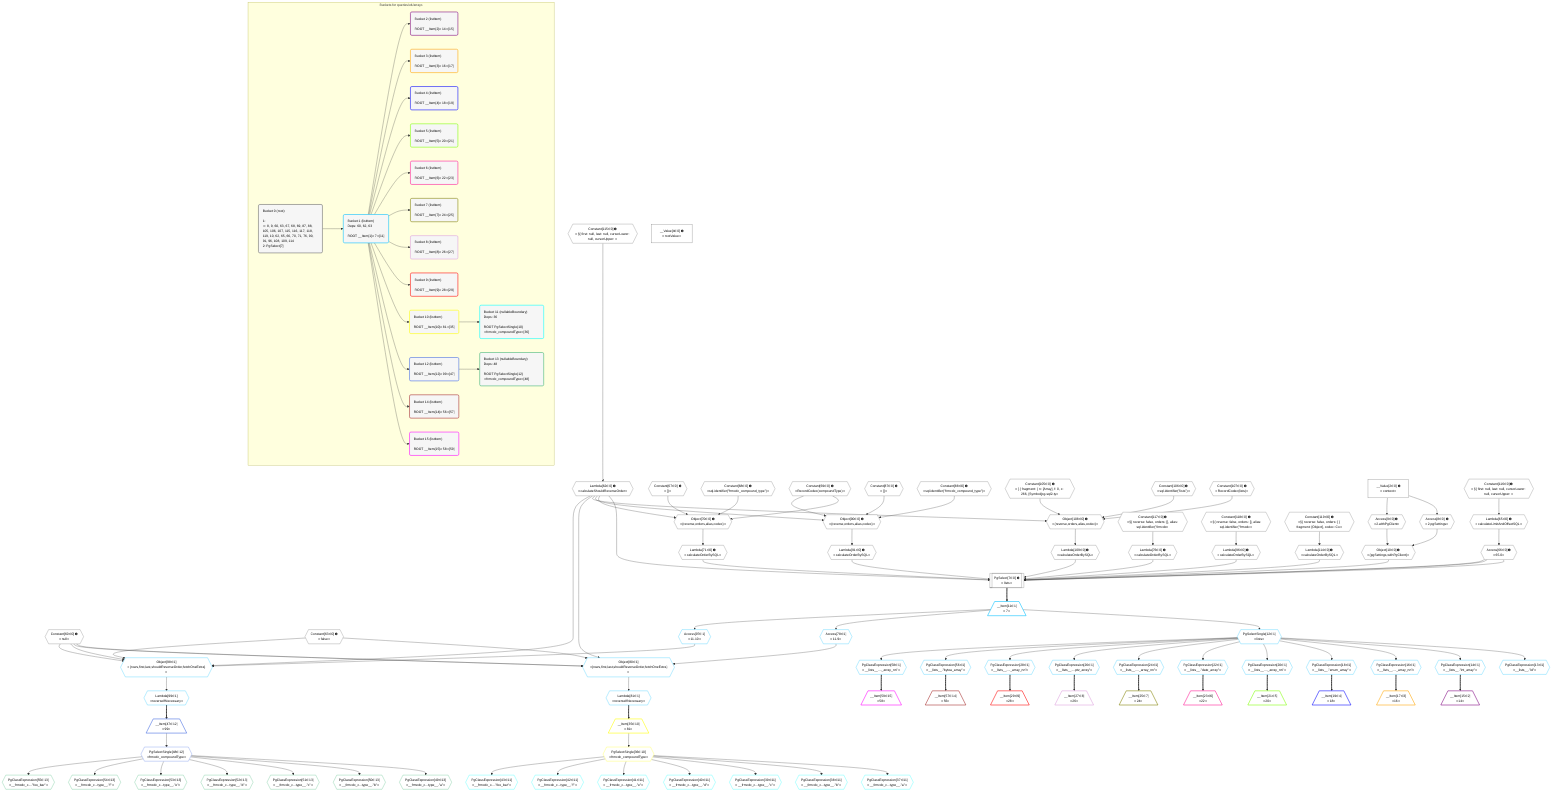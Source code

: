 %%{init: {'themeVariables': { 'fontSize': '12px'}}}%%
graph TD
    classDef path fill:#eee,stroke:#000,color:#000
    classDef plan fill:#fff,stroke-width:1px,color:#000
    classDef itemplan fill:#fff,stroke-width:2px,color:#000
    classDef unbatchedplan fill:#dff,stroke-width:1px,color:#000
    classDef sideeffectplan fill:#fcc,stroke-width:2px,color:#000
    classDef bucket fill:#f6f6f6,color:#000,stroke-width:2px,text-align:left


    %% plan dependencies
    PgSelect7[["PgSelect[7∈0] ➊<br />ᐸlistsᐳ"]]:::plan
    Object10{{"Object[10∈0] ➊<br />ᐸ{pgSettings,withPgClient}ᐳ"}}:::plan
    Access66{{"Access[66∈0] ➊<br />ᐸ65.0ᐳ"}}:::plan
    Lambda71{{"Lambda[71∈0] ➊<br />ᐸcalculateOrderBySQLᐳ"}}:::plan
    Lambda76{{"Lambda[76∈0] ➊<br />ᐸcalculateOrderBySQLᐳ"}}:::plan
    Lambda91{{"Lambda[91∈0] ➊<br />ᐸcalculateOrderBySQLᐳ"}}:::plan
    Lambda96{{"Lambda[96∈0] ➊<br />ᐸcalculateOrderBySQLᐳ"}}:::plan
    Lambda62{{"Lambda[62∈0] ➊<br />ᐸcalculateShouldReverseOrderᐳ"}}:::plan
    Lambda109{{"Lambda[109∈0] ➊<br />ᐸcalculateOrderBySQLᐳ"}}:::plan
    Lambda114{{"Lambda[114∈0] ➊<br />ᐸcalculateOrderBySQLᐳ"}}:::plan
    Object10 & Access66 & Lambda71 & Lambda76 & Access66 & Lambda91 & Lambda96 & Lambda62 & Access66 & Lambda109 & Lambda114 --> PgSelect7
    Object70{{"Object[70∈0] ➊<br />ᐸ{reverse,orders,alias,codec}ᐳ"}}:::plan
    Constant67{{"Constant[67∈0] ➊<br />ᐸ[]ᐳ"}}:::plan
    Constant68{{"Constant[68∈0] ➊<br />ᐸsql.identifier(”frmcdc_compound_type”)ᐳ"}}:::plan
    Constant69{{"Constant[69∈0] ➊<br />ᐸRecordCodec(compoundType)ᐳ"}}:::plan
    Lambda62 & Constant67 & Constant68 & Constant69 --> Object70
    Object90{{"Object[90∈0] ➊<br />ᐸ{reverse,orders,alias,codec}ᐳ"}}:::plan
    Constant87{{"Constant[87∈0] ➊<br />ᐸ[]ᐳ"}}:::plan
    Constant88{{"Constant[88∈0] ➊<br />ᐸsql.identifier(”frmcdc_compound_type”)ᐳ"}}:::plan
    Lambda62 & Constant87 & Constant88 & Constant69 --> Object90
    Object108{{"Object[108∈0] ➊<br />ᐸ{reverse,orders,alias,codec}ᐳ"}}:::plan
    Constant105{{"Constant[105∈0] ➊<br />ᐸ[ { fragment: { n: [Array], f: 0, c: 266, [Symbol(pg-sql2-tyᐳ"}}:::plan
    Constant106{{"Constant[106∈0] ➊<br />ᐸsql.identifier(”lists”)ᐳ"}}:::plan
    Constant107{{"Constant[107∈0] ➊<br />ᐸRecordCodec(lists)ᐳ"}}:::plan
    Lambda62 & Constant105 & Constant106 & Constant107 --> Object108
    Access8{{"Access[8∈0] ➊<br />ᐸ2.pgSettingsᐳ"}}:::plan
    Access9{{"Access[9∈0] ➊<br />ᐸ2.withPgClientᐳ"}}:::plan
    Access8 & Access9 --> Object10
    __Value2["__Value[2∈0] ➊<br />ᐸcontextᐳ"]:::plan
    __Value2 --> Access8
    __Value2 --> Access9
    Constant115{{"Constant[115∈0] ➊<br />ᐸ§{ first: null, last: null, cursorLower: null, cursorUpper: ᐳ"}}:::plan
    Constant115 --> Lambda62
    Lambda65{{"Lambda[65∈0] ➊<br />ᐸcalculateLimitAndOffsetSQLᐳ"}}:::plan
    Constant116{{"Constant[116∈0] ➊<br />ᐸ§{ first: null, last: null, cursorLower: null, cursorUpper: ᐳ"}}:::plan
    Constant116 --> Lambda65
    Lambda65 --> Access66
    Object70 --> Lambda71
    Constant117{{"Constant[117∈0] ➊<br />ᐸ§{ reverse: false, orders: [], alias: sql.identifier(”frmcdcᐳ"}}:::plan
    Constant117 --> Lambda76
    Object90 --> Lambda91
    Constant118{{"Constant[118∈0] ➊<br />ᐸ§{ reverse: false, orders: [], alias: sql.identifier(”frmcdcᐳ"}}:::plan
    Constant118 --> Lambda96
    Object108 --> Lambda109
    Constant119{{"Constant[119∈0] ➊<br />ᐸ§{ reverse: false, orders: [ { fragment: [Object], codec: Coᐳ"}}:::plan
    Constant119 --> Lambda114
    __Value4["__Value[4∈0] ➊<br />ᐸrootValueᐳ"]:::plan
    Constant60{{"Constant[60∈0] ➊<br />ᐸnullᐳ"}}:::plan
    Constant63{{"Constant[63∈0] ➊<br />ᐸfalseᐳ"}}:::plan
    Object80{{"Object[80∈1]<br />ᐸ{rows,first,last,shouldReverseOrder,fetchOneExtra}ᐳ"}}:::plan
    Access78{{"Access[78∈1]<br />ᐸ11.9ᐳ"}}:::plan
    Access78 & Constant60 & Constant60 & Lambda62 & Constant63 --> Object80
    Object98{{"Object[98∈1]<br />ᐸ{rows,first,last,shouldReverseOrder,fetchOneExtra}ᐳ"}}:::plan
    Access97{{"Access[97∈1]<br />ᐸ11.10ᐳ"}}:::plan
    Access97 & Constant60 & Constant60 & Lambda62 & Constant63 --> Object98
    __Item11[/"__Item[11∈1]<br />ᐸ7ᐳ"\]:::itemplan
    PgSelect7 ==> __Item11
    PgSelectSingle12{{"PgSelectSingle[12∈1]<br />ᐸlistsᐳ"}}:::plan
    __Item11 --> PgSelectSingle12
    PgClassExpression13{{"PgClassExpression[13∈1]<br />ᐸ__lists__.”id”ᐳ"}}:::plan
    PgSelectSingle12 --> PgClassExpression13
    PgClassExpression14{{"PgClassExpression[14∈1]<br />ᐸ__lists__.”int_array”ᐳ"}}:::plan
    PgSelectSingle12 --> PgClassExpression14
    PgClassExpression16{{"PgClassExpression[16∈1]<br />ᐸ__lists__...._array_nn”ᐳ"}}:::plan
    PgSelectSingle12 --> PgClassExpression16
    PgClassExpression18{{"PgClassExpression[18∈1]<br />ᐸ__lists__.”enum_array”ᐳ"}}:::plan
    PgSelectSingle12 --> PgClassExpression18
    PgClassExpression20{{"PgClassExpression[20∈1]<br />ᐸ__lists__...._array_nn”ᐳ"}}:::plan
    PgSelectSingle12 --> PgClassExpression20
    PgClassExpression22{{"PgClassExpression[22∈1]<br />ᐸ__lists__.”date_array”ᐳ"}}:::plan
    PgSelectSingle12 --> PgClassExpression22
    PgClassExpression24{{"PgClassExpression[24∈1]<br />ᐸ__lists__...._array_nn”ᐳ"}}:::plan
    PgSelectSingle12 --> PgClassExpression24
    PgClassExpression26{{"PgClassExpression[26∈1]<br />ᐸ__lists__....ptz_array”ᐳ"}}:::plan
    PgSelectSingle12 --> PgClassExpression26
    PgClassExpression28{{"PgClassExpression[28∈1]<br />ᐸ__lists__...._array_nn”ᐳ"}}:::plan
    PgSelectSingle12 --> PgClassExpression28
    PgClassExpression56{{"PgClassExpression[56∈1]<br />ᐸ__lists__.”bytea_array”ᐳ"}}:::plan
    PgSelectSingle12 --> PgClassExpression56
    PgClassExpression58{{"PgClassExpression[58∈1]<br />ᐸ__lists__...._array_nn”ᐳ"}}:::plan
    PgSelectSingle12 --> PgClassExpression58
    __Item11 --> Access78
    Lambda81{{"Lambda[81∈1]<br />ᐸreverseIfNecessaryᐳ"}}:::plan
    Object80 --> Lambda81
    __Item11 --> Access97
    Lambda99{{"Lambda[99∈1]<br />ᐸreverseIfNecessaryᐳ"}}:::plan
    Object98 --> Lambda99
    __Item15[/"__Item[15∈2]<br />ᐸ14ᐳ"\]:::itemplan
    PgClassExpression14 ==> __Item15
    __Item17[/"__Item[17∈3]<br />ᐸ16ᐳ"\]:::itemplan
    PgClassExpression16 ==> __Item17
    __Item19[/"__Item[19∈4]<br />ᐸ18ᐳ"\]:::itemplan
    PgClassExpression18 ==> __Item19
    __Item21[/"__Item[21∈5]<br />ᐸ20ᐳ"\]:::itemplan
    PgClassExpression20 ==> __Item21
    __Item23[/"__Item[23∈6]<br />ᐸ22ᐳ"\]:::itemplan
    PgClassExpression22 ==> __Item23
    __Item25[/"__Item[25∈7]<br />ᐸ24ᐳ"\]:::itemplan
    PgClassExpression24 ==> __Item25
    __Item27[/"__Item[27∈8]<br />ᐸ26ᐳ"\]:::itemplan
    PgClassExpression26 ==> __Item27
    __Item29[/"__Item[29∈9]<br />ᐸ28ᐳ"\]:::itemplan
    PgClassExpression28 ==> __Item29
    __Item35[/"__Item[35∈10]<br />ᐸ81ᐳ"\]:::itemplan
    Lambda81 ==> __Item35
    PgSelectSingle36{{"PgSelectSingle[36∈10]<br />ᐸfrmcdc_compoundTypeᐳ"}}:::plan
    __Item35 --> PgSelectSingle36
    PgClassExpression37{{"PgClassExpression[37∈11]<br />ᐸ__frmcdc_c...type__.”a”ᐳ"}}:::plan
    PgSelectSingle36 --> PgClassExpression37
    PgClassExpression38{{"PgClassExpression[38∈11]<br />ᐸ__frmcdc_c...type__.”b”ᐳ"}}:::plan
    PgSelectSingle36 --> PgClassExpression38
    PgClassExpression39{{"PgClassExpression[39∈11]<br />ᐸ__frmcdc_c...type__.”c”ᐳ"}}:::plan
    PgSelectSingle36 --> PgClassExpression39
    PgClassExpression40{{"PgClassExpression[40∈11]<br />ᐸ__frmcdc_c...type__.”d”ᐳ"}}:::plan
    PgSelectSingle36 --> PgClassExpression40
    PgClassExpression41{{"PgClassExpression[41∈11]<br />ᐸ__frmcdc_c...type__.”e”ᐳ"}}:::plan
    PgSelectSingle36 --> PgClassExpression41
    PgClassExpression42{{"PgClassExpression[42∈11]<br />ᐸ__frmcdc_c...type__.”f”ᐳ"}}:::plan
    PgSelectSingle36 --> PgClassExpression42
    PgClassExpression43{{"PgClassExpression[43∈11]<br />ᐸ__frmcdc_c....”foo_bar”ᐳ"}}:::plan
    PgSelectSingle36 --> PgClassExpression43
    __Item47[/"__Item[47∈12]<br />ᐸ99ᐳ"\]:::itemplan
    Lambda99 ==> __Item47
    PgSelectSingle48{{"PgSelectSingle[48∈12]<br />ᐸfrmcdc_compoundTypeᐳ"}}:::plan
    __Item47 --> PgSelectSingle48
    PgClassExpression49{{"PgClassExpression[49∈13]<br />ᐸ__frmcdc_c...type__.”a”ᐳ"}}:::plan
    PgSelectSingle48 --> PgClassExpression49
    PgClassExpression50{{"PgClassExpression[50∈13]<br />ᐸ__frmcdc_c...type__.”b”ᐳ"}}:::plan
    PgSelectSingle48 --> PgClassExpression50
    PgClassExpression51{{"PgClassExpression[51∈13]<br />ᐸ__frmcdc_c...type__.”c”ᐳ"}}:::plan
    PgSelectSingle48 --> PgClassExpression51
    PgClassExpression52{{"PgClassExpression[52∈13]<br />ᐸ__frmcdc_c...type__.”d”ᐳ"}}:::plan
    PgSelectSingle48 --> PgClassExpression52
    PgClassExpression53{{"PgClassExpression[53∈13]<br />ᐸ__frmcdc_c...type__.”e”ᐳ"}}:::plan
    PgSelectSingle48 --> PgClassExpression53
    PgClassExpression54{{"PgClassExpression[54∈13]<br />ᐸ__frmcdc_c...type__.”f”ᐳ"}}:::plan
    PgSelectSingle48 --> PgClassExpression54
    PgClassExpression55{{"PgClassExpression[55∈13]<br />ᐸ__frmcdc_c....”foo_bar”ᐳ"}}:::plan
    PgSelectSingle48 --> PgClassExpression55
    __Item57[/"__Item[57∈14]<br />ᐸ56ᐳ"\]:::itemplan
    PgClassExpression56 ==> __Item57
    __Item59[/"__Item[59∈15]<br />ᐸ58ᐳ"\]:::itemplan
    PgClassExpression58 ==> __Item59

    %% define steps

    subgraph "Buckets for queries/v4/arrays"
    Bucket0("Bucket 0 (root)<br /><br />1: <br />ᐳ: 8, 9, 60, 63, 67, 68, 69, 87, 88, 105, 106, 107, 115, 116, 117, 118, 119, 10, 62, 65, 66, 70, 71, 76, 90, 91, 96, 108, 109, 114<br />2: PgSelect[7]"):::bucket
    classDef bucket0 stroke:#696969
    class Bucket0,__Value2,__Value4,PgSelect7,Access8,Access9,Object10,Constant60,Lambda62,Constant63,Lambda65,Access66,Constant67,Constant68,Constant69,Object70,Lambda71,Lambda76,Constant87,Constant88,Object90,Lambda91,Lambda96,Constant105,Constant106,Constant107,Object108,Lambda109,Lambda114,Constant115,Constant116,Constant117,Constant118,Constant119 bucket0
    Bucket1("Bucket 1 (listItem)<br />Deps: 60, 62, 63<br /><br />ROOT __Item{1}ᐸ7ᐳ[11]"):::bucket
    classDef bucket1 stroke:#00bfff
    class Bucket1,__Item11,PgSelectSingle12,PgClassExpression13,PgClassExpression14,PgClassExpression16,PgClassExpression18,PgClassExpression20,PgClassExpression22,PgClassExpression24,PgClassExpression26,PgClassExpression28,PgClassExpression56,PgClassExpression58,Access78,Object80,Lambda81,Access97,Object98,Lambda99 bucket1
    Bucket2("Bucket 2 (listItem)<br /><br />ROOT __Item{2}ᐸ14ᐳ[15]"):::bucket
    classDef bucket2 stroke:#7f007f
    class Bucket2,__Item15 bucket2
    Bucket3("Bucket 3 (listItem)<br /><br />ROOT __Item{3}ᐸ16ᐳ[17]"):::bucket
    classDef bucket3 stroke:#ffa500
    class Bucket3,__Item17 bucket3
    Bucket4("Bucket 4 (listItem)<br /><br />ROOT __Item{4}ᐸ18ᐳ[19]"):::bucket
    classDef bucket4 stroke:#0000ff
    class Bucket4,__Item19 bucket4
    Bucket5("Bucket 5 (listItem)<br /><br />ROOT __Item{5}ᐸ20ᐳ[21]"):::bucket
    classDef bucket5 stroke:#7fff00
    class Bucket5,__Item21 bucket5
    Bucket6("Bucket 6 (listItem)<br /><br />ROOT __Item{6}ᐸ22ᐳ[23]"):::bucket
    classDef bucket6 stroke:#ff1493
    class Bucket6,__Item23 bucket6
    Bucket7("Bucket 7 (listItem)<br /><br />ROOT __Item{7}ᐸ24ᐳ[25]"):::bucket
    classDef bucket7 stroke:#808000
    class Bucket7,__Item25 bucket7
    Bucket8("Bucket 8 (listItem)<br /><br />ROOT __Item{8}ᐸ26ᐳ[27]"):::bucket
    classDef bucket8 stroke:#dda0dd
    class Bucket8,__Item27 bucket8
    Bucket9("Bucket 9 (listItem)<br /><br />ROOT __Item{9}ᐸ28ᐳ[29]"):::bucket
    classDef bucket9 stroke:#ff0000
    class Bucket9,__Item29 bucket9
    Bucket10("Bucket 10 (listItem)<br /><br />ROOT __Item{10}ᐸ81ᐳ[35]"):::bucket
    classDef bucket10 stroke:#ffff00
    class Bucket10,__Item35,PgSelectSingle36 bucket10
    Bucket11("Bucket 11 (nullableBoundary)<br />Deps: 36<br /><br />ROOT PgSelectSingle{10}ᐸfrmcdc_compoundTypeᐳ[36]"):::bucket
    classDef bucket11 stroke:#00ffff
    class Bucket11,PgClassExpression37,PgClassExpression38,PgClassExpression39,PgClassExpression40,PgClassExpression41,PgClassExpression42,PgClassExpression43 bucket11
    Bucket12("Bucket 12 (listItem)<br /><br />ROOT __Item{12}ᐸ99ᐳ[47]"):::bucket
    classDef bucket12 stroke:#4169e1
    class Bucket12,__Item47,PgSelectSingle48 bucket12
    Bucket13("Bucket 13 (nullableBoundary)<br />Deps: 48<br /><br />ROOT PgSelectSingle{12}ᐸfrmcdc_compoundTypeᐳ[48]"):::bucket
    classDef bucket13 stroke:#3cb371
    class Bucket13,PgClassExpression49,PgClassExpression50,PgClassExpression51,PgClassExpression52,PgClassExpression53,PgClassExpression54,PgClassExpression55 bucket13
    Bucket14("Bucket 14 (listItem)<br /><br />ROOT __Item{14}ᐸ56ᐳ[57]"):::bucket
    classDef bucket14 stroke:#a52a2a
    class Bucket14,__Item57 bucket14
    Bucket15("Bucket 15 (listItem)<br /><br />ROOT __Item{15}ᐸ58ᐳ[59]"):::bucket
    classDef bucket15 stroke:#ff00ff
    class Bucket15,__Item59 bucket15
    Bucket0 --> Bucket1
    Bucket1 --> Bucket2 & Bucket3 & Bucket4 & Bucket5 & Bucket6 & Bucket7 & Bucket8 & Bucket9 & Bucket10 & Bucket12 & Bucket14 & Bucket15
    Bucket10 --> Bucket11
    Bucket12 --> Bucket13
    end